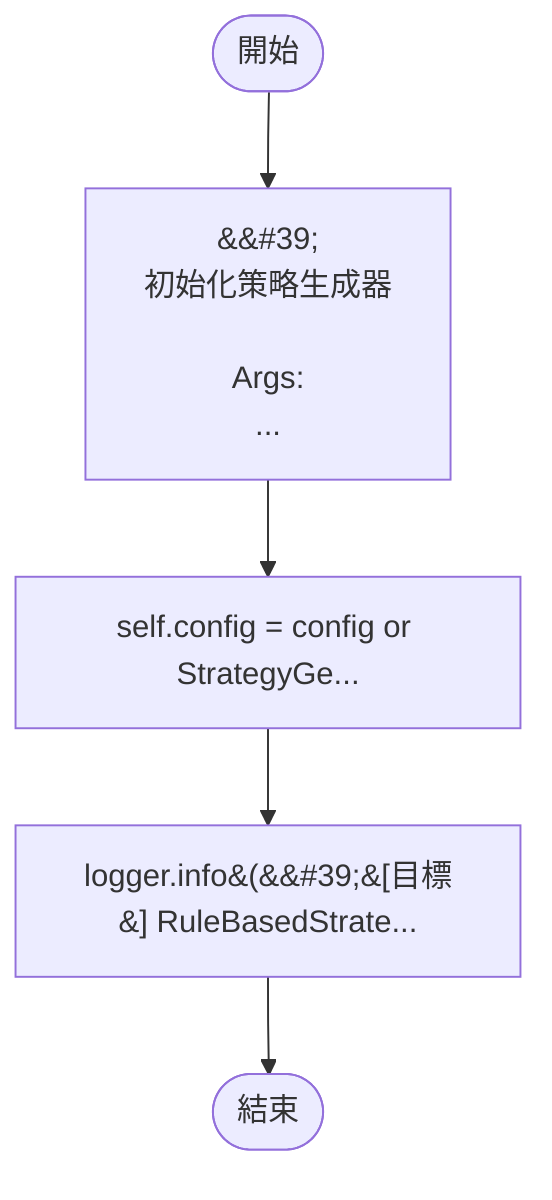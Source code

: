 flowchart TB
    n1([開始])
    n2([結束])
    n3[&amp;&#35;39;\n        初始化策略生成器\n\n        Args:\n       ...]
    n4[self.config = config or StrategyGe...]
    n5[logger.info&#40;&amp;&#35;39;&#91;目標&#93; RuleBasedStrate...]
    n1 --> n3
    n3 --> n4
    n4 --> n5
    n5 --> n2
